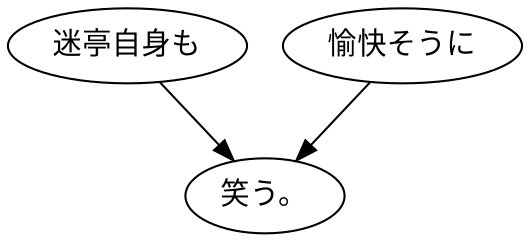 digraph graph1990 {
	node0 [label="迷亭自身も"];
	node1 [label="愉快そうに"];
	node2 [label="笑う。"];
	node0 -> node2;
	node1 -> node2;
}
